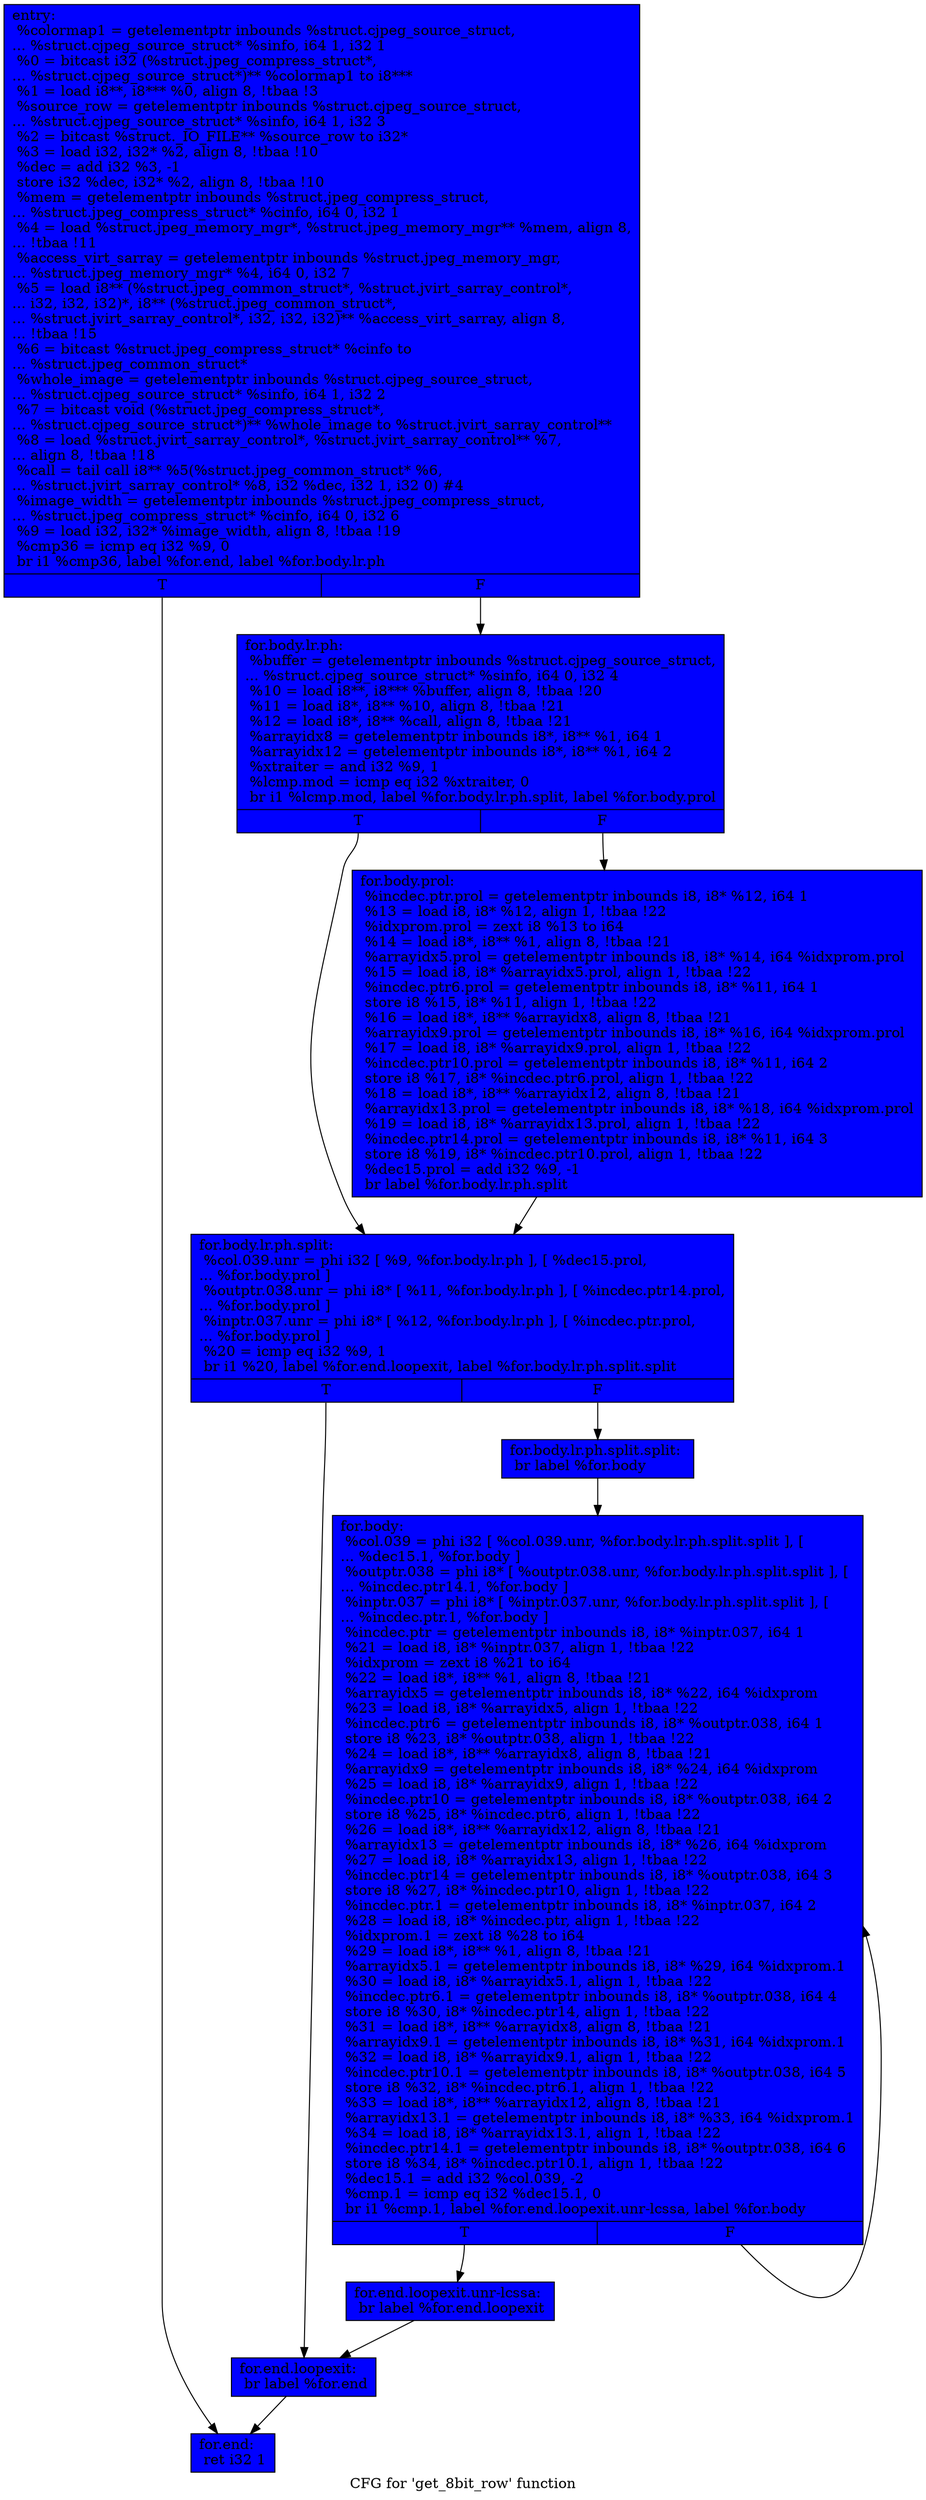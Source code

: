 digraph "CFG for 'get_8bit_row' function" {
	label="CFG for 'get_8bit_row' function";

	Node0x4da4220 [shape=record, style = filled, fillcolor = blue,  style = filled, fillcolor = blue, label="{entry:\l  %colormap1 = getelementptr inbounds %struct.cjpeg_source_struct,\l... %struct.cjpeg_source_struct* %sinfo, i64 1, i32 1\l  %0 = bitcast i32 (%struct.jpeg_compress_struct*,\l... %struct.cjpeg_source_struct*)** %colormap1 to i8***\l  %1 = load i8**, i8*** %0, align 8, !tbaa !3\l  %source_row = getelementptr inbounds %struct.cjpeg_source_struct,\l... %struct.cjpeg_source_struct* %sinfo, i64 1, i32 3\l  %2 = bitcast %struct._IO_FILE** %source_row to i32*\l  %3 = load i32, i32* %2, align 8, !tbaa !10\l  %dec = add i32 %3, -1\l  store i32 %dec, i32* %2, align 8, !tbaa !10\l  %mem = getelementptr inbounds %struct.jpeg_compress_struct,\l... %struct.jpeg_compress_struct* %cinfo, i64 0, i32 1\l  %4 = load %struct.jpeg_memory_mgr*, %struct.jpeg_memory_mgr** %mem, align 8,\l... !tbaa !11\l  %access_virt_sarray = getelementptr inbounds %struct.jpeg_memory_mgr,\l... %struct.jpeg_memory_mgr* %4, i64 0, i32 7\l  %5 = load i8** (%struct.jpeg_common_struct*, %struct.jvirt_sarray_control*,\l... i32, i32, i32)*, i8** (%struct.jpeg_common_struct*,\l... %struct.jvirt_sarray_control*, i32, i32, i32)** %access_virt_sarray, align 8,\l... !tbaa !15\l  %6 = bitcast %struct.jpeg_compress_struct* %cinfo to\l... %struct.jpeg_common_struct*\l  %whole_image = getelementptr inbounds %struct.cjpeg_source_struct,\l... %struct.cjpeg_source_struct* %sinfo, i64 1, i32 2\l  %7 = bitcast void (%struct.jpeg_compress_struct*,\l... %struct.cjpeg_source_struct*)** %whole_image to %struct.jvirt_sarray_control**\l  %8 = load %struct.jvirt_sarray_control*, %struct.jvirt_sarray_control** %7,\l... align 8, !tbaa !18\l  %call = tail call i8** %5(%struct.jpeg_common_struct* %6,\l... %struct.jvirt_sarray_control* %8, i32 %dec, i32 1, i32 0) #4\l  %image_width = getelementptr inbounds %struct.jpeg_compress_struct,\l... %struct.jpeg_compress_struct* %cinfo, i64 0, i32 6\l  %9 = load i32, i32* %image_width, align 8, !tbaa !19\l  %cmp36 = icmp eq i32 %9, 0\l  br i1 %cmp36, label %for.end, label %for.body.lr.ph\l|{<s0>T|<s1>F}}"];
	Node0x4da4220:s0 -> Node0x4da6030;
	Node0x4da4220:s1 -> Node0x4da47a0;
	Node0x4da47a0 [shape=record, style = filled, fillcolor = blue,  style = filled, fillcolor = blue, label="{for.body.lr.ph:                                   \l  %buffer = getelementptr inbounds %struct.cjpeg_source_struct,\l... %struct.cjpeg_source_struct* %sinfo, i64 0, i32 4\l  %10 = load i8**, i8*** %buffer, align 8, !tbaa !20\l  %11 = load i8*, i8** %10, align 8, !tbaa !21\l  %12 = load i8*, i8** %call, align 8, !tbaa !21\l  %arrayidx8 = getelementptr inbounds i8*, i8** %1, i64 1\l  %arrayidx12 = getelementptr inbounds i8*, i8** %1, i64 2\l  %xtraiter = and i32 %9, 1\l  %lcmp.mod = icmp eq i32 %xtraiter, 0\l  br i1 %lcmp.mod, label %for.body.lr.ph.split, label %for.body.prol\l|{<s0>T|<s1>F}}"];
	Node0x4da47a0:s0 -> Node0x4da6da0;
	Node0x4da47a0:s1 -> Node0x4da6ea0;
	Node0x4da6ea0 [shape=record, style = filled, fillcolor = blue, label="{for.body.prol:                                    \l  %incdec.ptr.prol = getelementptr inbounds i8, i8* %12, i64 1\l  %13 = load i8, i8* %12, align 1, !tbaa !22\l  %idxprom.prol = zext i8 %13 to i64\l  %14 = load i8*, i8** %1, align 8, !tbaa !21\l  %arrayidx5.prol = getelementptr inbounds i8, i8* %14, i64 %idxprom.prol\l  %15 = load i8, i8* %arrayidx5.prol, align 1, !tbaa !22\l  %incdec.ptr6.prol = getelementptr inbounds i8, i8* %11, i64 1\l  store i8 %15, i8* %11, align 1, !tbaa !22\l  %16 = load i8*, i8** %arrayidx8, align 8, !tbaa !21\l  %arrayidx9.prol = getelementptr inbounds i8, i8* %16, i64 %idxprom.prol\l  %17 = load i8, i8* %arrayidx9.prol, align 1, !tbaa !22\l  %incdec.ptr10.prol = getelementptr inbounds i8, i8* %11, i64 2\l  store i8 %17, i8* %incdec.ptr6.prol, align 1, !tbaa !22\l  %18 = load i8*, i8** %arrayidx12, align 8, !tbaa !21\l  %arrayidx13.prol = getelementptr inbounds i8, i8* %18, i64 %idxprom.prol\l  %19 = load i8, i8* %arrayidx13.prol, align 1, !tbaa !22\l  %incdec.ptr14.prol = getelementptr inbounds i8, i8* %11, i64 3\l  store i8 %19, i8* %incdec.ptr10.prol, align 1, !tbaa !22\l  %dec15.prol = add i32 %9, -1\l  br label %for.body.lr.ph.split\l}"];
	Node0x4da6ea0 -> Node0x4da6da0;
	Node0x4da6da0 [shape=record, style = filled, fillcolor = blue, label="{for.body.lr.ph.split:                             \l  %col.039.unr = phi i32 [ %9, %for.body.lr.ph ], [ %dec15.prol,\l... %for.body.prol ]\l  %outptr.038.unr = phi i8* [ %11, %for.body.lr.ph ], [ %incdec.ptr14.prol,\l... %for.body.prol ]\l  %inptr.037.unr = phi i8* [ %12, %for.body.lr.ph ], [ %incdec.ptr.prol,\l... %for.body.prol ]\l  %20 = icmp eq i32 %9, 1\l  br i1 %20, label %for.end.loopexit, label %for.body.lr.ph.split.split\l|{<s0>T|<s1>F}}"];
	Node0x4da6da0:s0 -> Node0x4dc7100;
	Node0x4da6da0:s1 -> Node0x4dc71e0;
	Node0x4dc71e0 [shape=record, style = filled, fillcolor = blue, label="{for.body.lr.ph.split.split:                       \l  br label %for.body\l}"];
	Node0x4dc71e0 -> Node0x4dc7390;
	Node0x4dc7390 [shape=record, style = filled, fillcolor = blue,  style = filled, fillcolor = blue, label="{for.body:                                         \l  %col.039 = phi i32 [ %col.039.unr, %for.body.lr.ph.split.split ], [\l... %dec15.1, %for.body ]\l  %outptr.038 = phi i8* [ %outptr.038.unr, %for.body.lr.ph.split.split ], [\l... %incdec.ptr14.1, %for.body ]\l  %inptr.037 = phi i8* [ %inptr.037.unr, %for.body.lr.ph.split.split ], [\l... %incdec.ptr.1, %for.body ]\l  %incdec.ptr = getelementptr inbounds i8, i8* %inptr.037, i64 1\l  %21 = load i8, i8* %inptr.037, align 1, !tbaa !22\l  %idxprom = zext i8 %21 to i64\l  %22 = load i8*, i8** %1, align 8, !tbaa !21\l  %arrayidx5 = getelementptr inbounds i8, i8* %22, i64 %idxprom\l  %23 = load i8, i8* %arrayidx5, align 1, !tbaa !22\l  %incdec.ptr6 = getelementptr inbounds i8, i8* %outptr.038, i64 1\l  store i8 %23, i8* %outptr.038, align 1, !tbaa !22\l  %24 = load i8*, i8** %arrayidx8, align 8, !tbaa !21\l  %arrayidx9 = getelementptr inbounds i8, i8* %24, i64 %idxprom\l  %25 = load i8, i8* %arrayidx9, align 1, !tbaa !22\l  %incdec.ptr10 = getelementptr inbounds i8, i8* %outptr.038, i64 2\l  store i8 %25, i8* %incdec.ptr6, align 1, !tbaa !22\l  %26 = load i8*, i8** %arrayidx12, align 8, !tbaa !21\l  %arrayidx13 = getelementptr inbounds i8, i8* %26, i64 %idxprom\l  %27 = load i8, i8* %arrayidx13, align 1, !tbaa !22\l  %incdec.ptr14 = getelementptr inbounds i8, i8* %outptr.038, i64 3\l  store i8 %27, i8* %incdec.ptr10, align 1, !tbaa !22\l  %incdec.ptr.1 = getelementptr inbounds i8, i8* %inptr.037, i64 2\l  %28 = load i8, i8* %incdec.ptr, align 1, !tbaa !22\l  %idxprom.1 = zext i8 %28 to i64\l  %29 = load i8*, i8** %1, align 8, !tbaa !21\l  %arrayidx5.1 = getelementptr inbounds i8, i8* %29, i64 %idxprom.1\l  %30 = load i8, i8* %arrayidx5.1, align 1, !tbaa !22\l  %incdec.ptr6.1 = getelementptr inbounds i8, i8* %outptr.038, i64 4\l  store i8 %30, i8* %incdec.ptr14, align 1, !tbaa !22\l  %31 = load i8*, i8** %arrayidx8, align 8, !tbaa !21\l  %arrayidx9.1 = getelementptr inbounds i8, i8* %31, i64 %idxprom.1\l  %32 = load i8, i8* %arrayidx9.1, align 1, !tbaa !22\l  %incdec.ptr10.1 = getelementptr inbounds i8, i8* %outptr.038, i64 5\l  store i8 %32, i8* %incdec.ptr6.1, align 1, !tbaa !22\l  %33 = load i8*, i8** %arrayidx12, align 8, !tbaa !21\l  %arrayidx13.1 = getelementptr inbounds i8, i8* %33, i64 %idxprom.1\l  %34 = load i8, i8* %arrayidx13.1, align 1, !tbaa !22\l  %incdec.ptr14.1 = getelementptr inbounds i8, i8* %outptr.038, i64 6\l  store i8 %34, i8* %incdec.ptr10.1, align 1, !tbaa !22\l  %dec15.1 = add i32 %col.039, -2\l  %cmp.1 = icmp eq i32 %dec15.1, 0\l  br i1 %cmp.1, label %for.end.loopexit.unr-lcssa, label %for.body\l|{<s0>T|<s1>F}}"];
	Node0x4dc7390:s0 -> Node0x4dc9130;
	Node0x4dc7390:s1 -> Node0x4dc7390;
	Node0x4dc9130 [shape=record, style = filled, fillcolor = blue, label="{for.end.loopexit.unr-lcssa:                       \l  br label %for.end.loopexit\l}"];
	Node0x4dc9130 -> Node0x4dc7100;
	Node0x4dc7100 [shape=record, style = filled, fillcolor = blue,  style = filled, fillcolor = blue, label="{for.end.loopexit:                                 \l  br label %for.end\l}"];
	Node0x4dc7100 -> Node0x4da6030;
	Node0x4da6030 [shape=record, style = filled, fillcolor = blue,  style = filled, fillcolor = blue, label="{for.end:                                          \l  ret i32 1\l}"];
}
